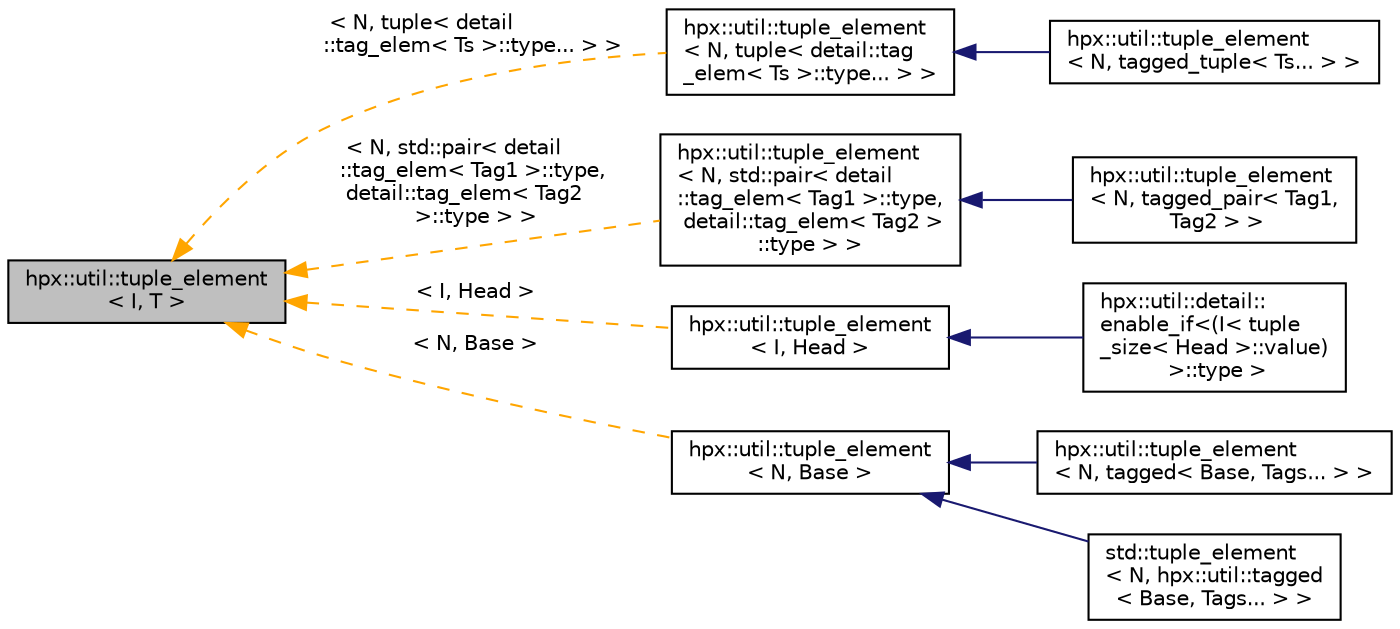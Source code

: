 digraph "hpx::util::tuple_element&lt; I, T &gt;"
{
  edge [fontname="Helvetica",fontsize="10",labelfontname="Helvetica",labelfontsize="10"];
  node [fontname="Helvetica",fontsize="10",shape=record];
  rankdir="LR";
  Node0 [label="hpx::util::tuple_element\l\< I, T \>",height=0.2,width=0.4,color="black", fillcolor="grey75", style="filled", fontcolor="black"];
  Node0 -> Node1 [dir="back",color="orange",fontsize="10",style="dashed",label=" \< N, tuple\< detail\l::tag_elem\< Ts \>::type... \> \>" ,fontname="Helvetica"];
  Node1 [label="hpx::util::tuple_element\l\< N, tuple\< detail::tag\l_elem\< Ts \>::type... \> \>",height=0.2,width=0.4,color="black", fillcolor="white", style="filled",URL="$d7/daf/structhpx_1_1util_1_1tuple__element.html"];
  Node1 -> Node2 [dir="back",color="midnightblue",fontsize="10",style="solid",fontname="Helvetica"];
  Node2 [label="hpx::util::tuple_element\l\< N, tagged_tuple\< Ts... \> \>",height=0.2,width=0.4,color="black", fillcolor="white", style="filled",URL="$d8/d74/structhpx_1_1util_1_1tuple__element_3_01_n_00_01tagged__tuple_3_01_ts_8_8_8_01_4_01_4.html"];
  Node0 -> Node3 [dir="back",color="orange",fontsize="10",style="dashed",label=" \< N, std::pair\< detail\l::tag_elem\< Tag1 \>::type,\l detail::tag_elem\< Tag2\l \>::type \> \>" ,fontname="Helvetica"];
  Node3 [label="hpx::util::tuple_element\l\< N, std::pair\< detail\l::tag_elem\< Tag1 \>::type,\l detail::tag_elem\< Tag2 \>\l::type \> \>",height=0.2,width=0.4,color="black", fillcolor="white", style="filled",URL="$d7/daf/structhpx_1_1util_1_1tuple__element.html"];
  Node3 -> Node4 [dir="back",color="midnightblue",fontsize="10",style="solid",fontname="Helvetica"];
  Node4 [label="hpx::util::tuple_element\l\< N, tagged_pair\< Tag1,\l Tag2 \> \>",height=0.2,width=0.4,color="black", fillcolor="white", style="filled",URL="$d0/dce/structhpx_1_1util_1_1tuple__element_3_01_n_00_01tagged__pair_3_01_tag1_00_01_tag2_01_4_01_4.html"];
  Node0 -> Node5 [dir="back",color="orange",fontsize="10",style="dashed",label=" \< I, Head \>" ,fontname="Helvetica"];
  Node5 [label="hpx::util::tuple_element\l\< I, Head \>",height=0.2,width=0.4,color="black", fillcolor="white", style="filled",URL="$d7/daf/structhpx_1_1util_1_1tuple__element.html"];
  Node5 -> Node6 [dir="back",color="midnightblue",fontsize="10",style="solid",fontname="Helvetica"];
  Node6 [label="hpx::util::detail::\lenable_if\<(I\< tuple\l_size\< Head \>::value)\l \>::type \>",height=0.2,width=0.4,color="black", fillcolor="white", style="filled",URL="$d9/d03/structhpx_1_1util_1_1detail_1_1tuple__cat__element_3_01_i_00_01detail_1_1pack_3_01_head_00_01_taeba7654b1c590cf812d420252dc3cfbc.html"];
  Node0 -> Node7 [dir="back",color="orange",fontsize="10",style="dashed",label=" \< N, Base \>" ,fontname="Helvetica"];
  Node7 [label="hpx::util::tuple_element\l\< N, Base \>",height=0.2,width=0.4,color="black", fillcolor="white", style="filled",URL="$d7/daf/structhpx_1_1util_1_1tuple__element.html"];
  Node7 -> Node8 [dir="back",color="midnightblue",fontsize="10",style="solid",fontname="Helvetica"];
  Node8 [label="hpx::util::tuple_element\l\< N, tagged\< Base, Tags... \> \>",height=0.2,width=0.4,color="black", fillcolor="white", style="filled",URL="$d6/d4d/structhpx_1_1util_1_1tuple__element_3_01_n_00_01tagged_3_01_base_00_01_tags_8_8_8_01_4_01_4.html"];
  Node7 -> Node9 [dir="back",color="midnightblue",fontsize="10",style="solid",fontname="Helvetica"];
  Node9 [label="std::tuple_element\l\< N, hpx::util::tagged\l\< Base, Tags... \> \>",height=0.2,width=0.4,color="black", fillcolor="white", style="filled",URL="$db/d5f/structstd_1_1tuple__element_3_01_n_00_01hpx_1_1util_1_1tagged_3_01_base_00_01_tags_8_8_8_01_4_01_4.html"];
}
